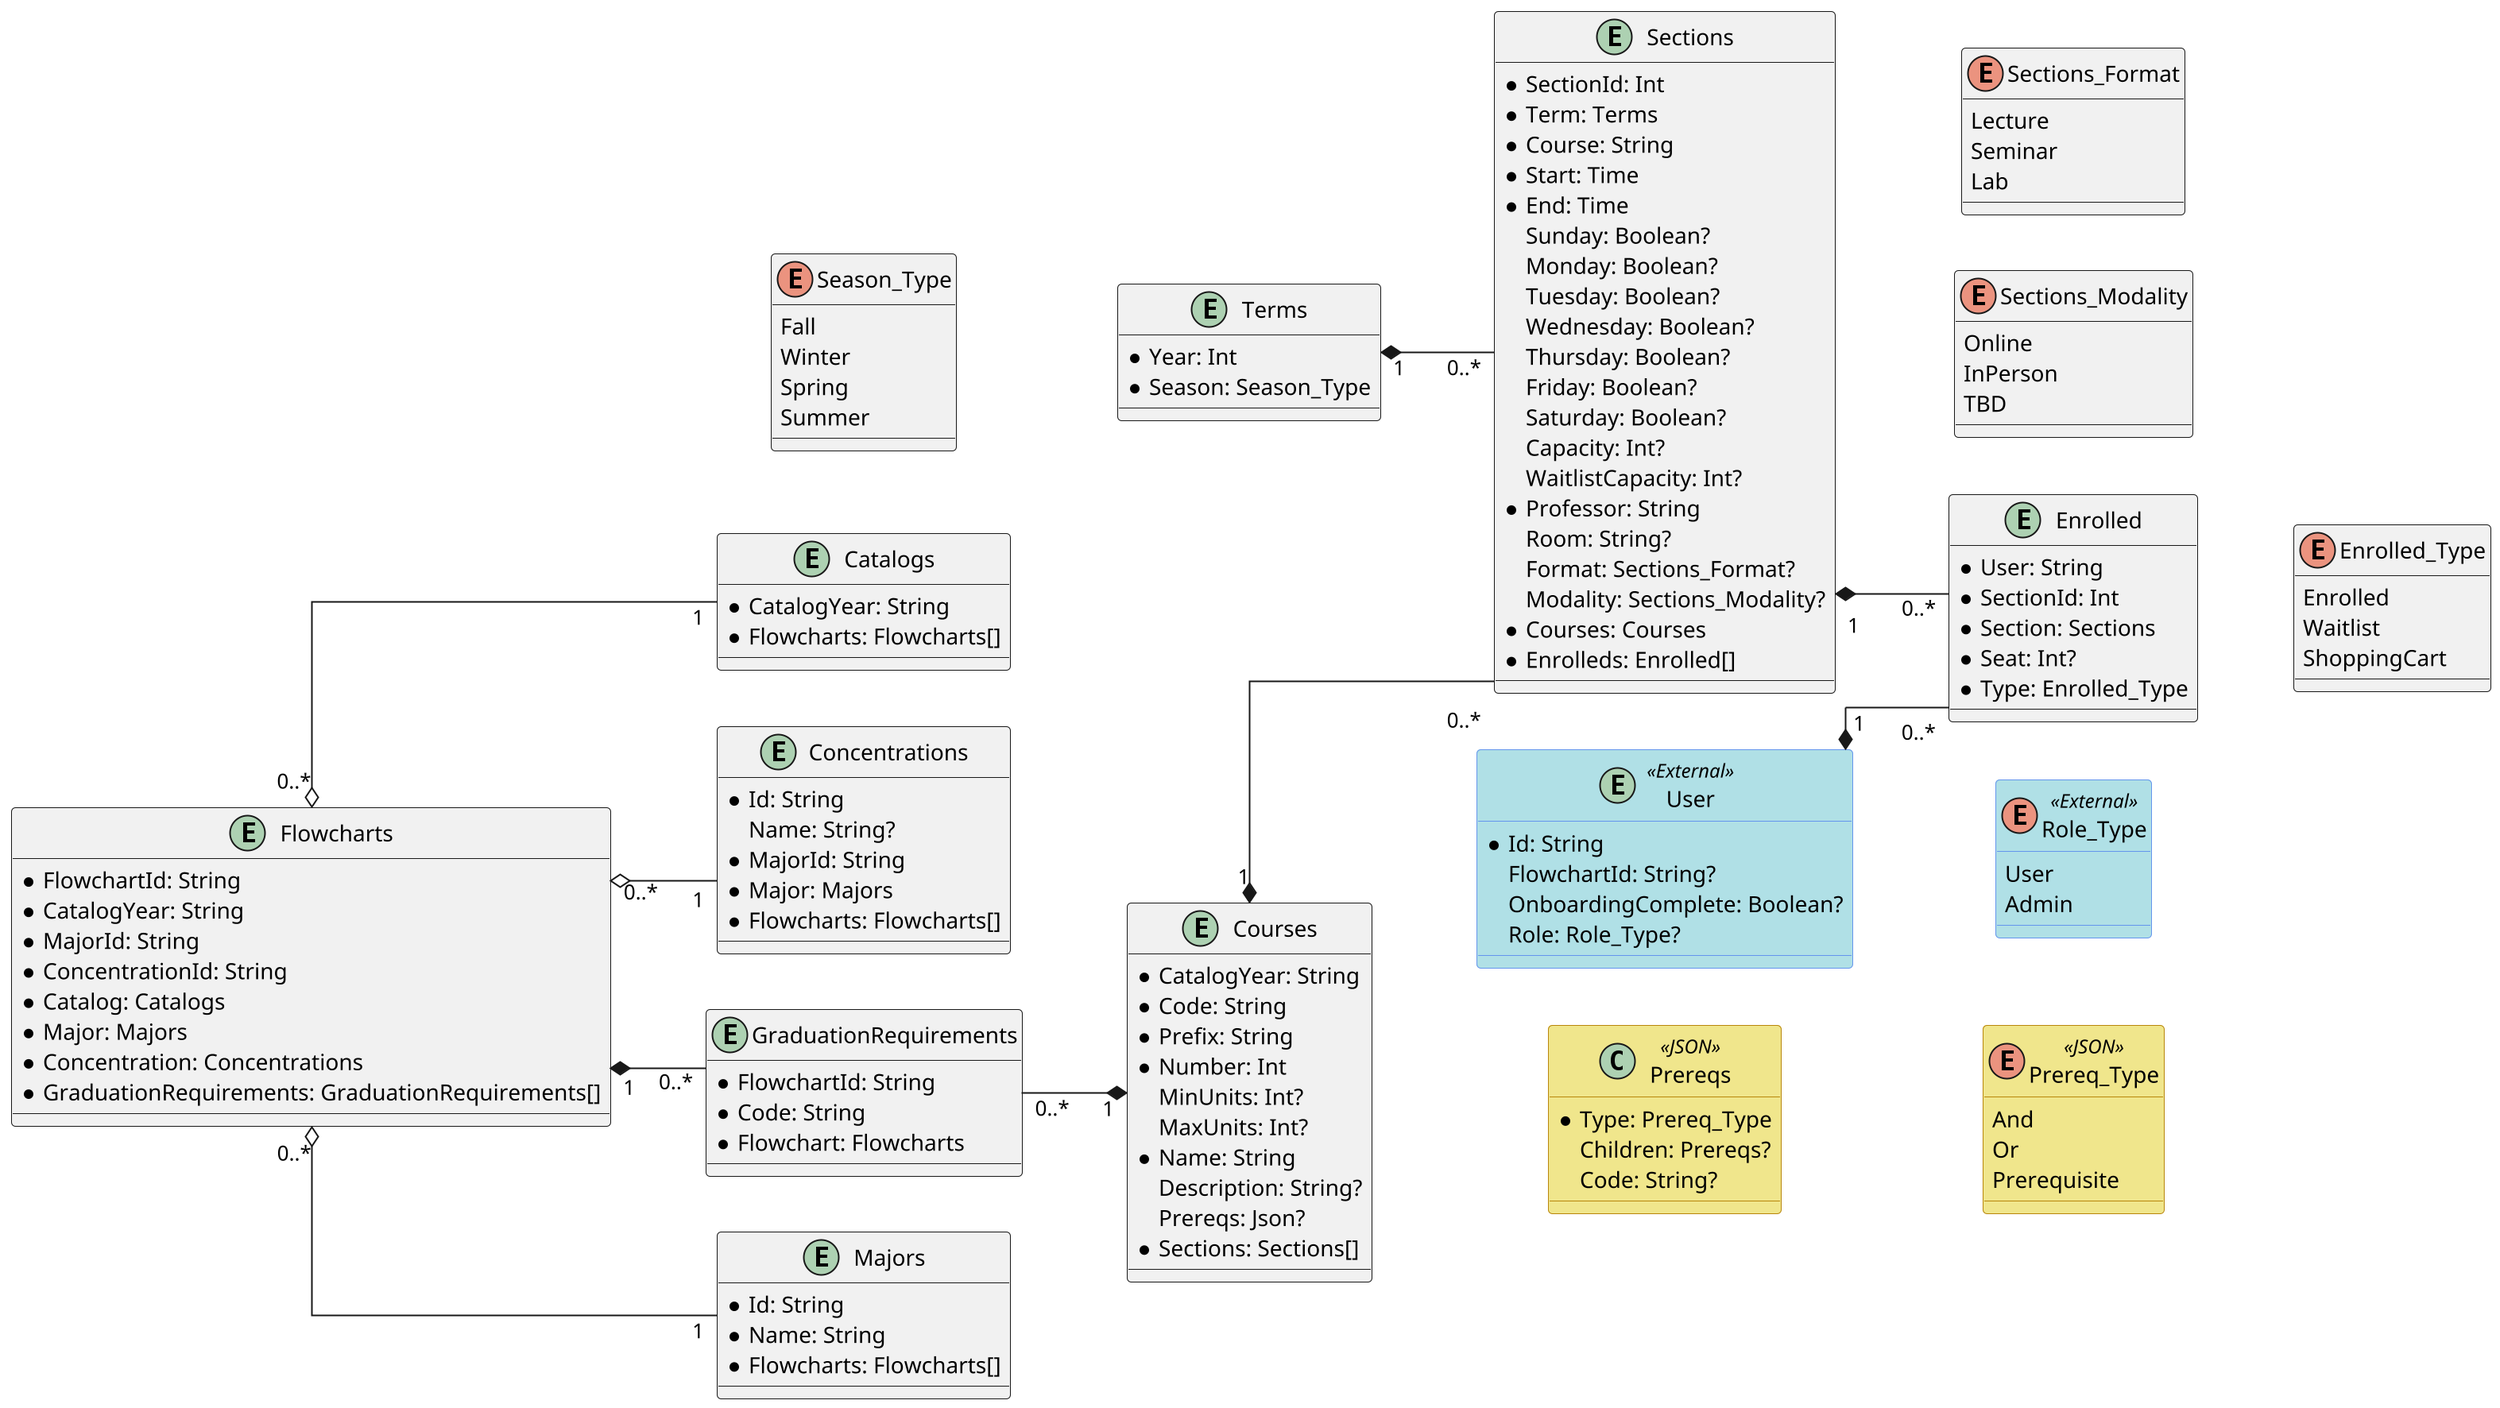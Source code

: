 @startuml uml
skinparam linetype ortho
skinparam Dpi 192

skinparam class {
  BackgroundColor<<External>> PowderBlue
  BorderColor<<External>> CornflowerBlue
  BackgroundColor<<JSON>> Khaki
  BorderColor<<JSON>> DarkGoldenRod
}

left to right direction

enum Sections_Format {
  Lecture
  Seminar
  Lab
}

enum Sections_Modality {
  Online
  InPerson
  TBD
}

enum Enrolled_Type {
  Enrolled
  Waitlist
  ShoppingCart
}

entity Courses {
  * CatalogYear: String
  * Code: String
  * Prefix: String
  * Number: Int
  MinUnits: Int?
  MaxUnits: Int?
  * Name: String
  Description: String?
  Prereqs: Json?
  * Sections: Sections[]
}

' Unifed here but not in schema yet
entity Enrolled {
  * User: String
  * SectionId: Int
  * Section: Sections
  * Seat: Int?
  * Type: Enrolled_Type
}

entity Terms {
  * Year: Int
  * Season: Season_Type
}

enum Season_Type {
  Fall
  Winter
  Spring
  Summer
}

entity Sections {
  * SectionId: Int
  * Term: Terms
  * Course: String
  * Start: Time
  * End: Time
  Sunday: Boolean?
  Monday: Boolean?
  Tuesday: Boolean?
  Wednesday: Boolean?
  Thursday: Boolean?
  Friday: Boolean?
  Saturday: Boolean?
  Capacity: Int?
  WaitlistCapacity: Int?
  * Professor: String
  Room: String?
  Format: Sections_Format?
  Modality: Sections_Modality?
  * Courses: Courses
  * Enrolleds: Enrolled[]
}

entity Flowcharts {
  * FlowchartId: String
  * CatalogYear: String
  * MajorId: String
  * ConcentrationId: String
  * Catalog: Catalogs
  * Major: Majors
  * Concentration: Concentrations
  * GraduationRequirements: GraduationRequirements[]
}

entity Catalogs {
  * CatalogYear: String
  * Flowcharts: Flowcharts[]
}

entity Concentrations {
  * Id: String
  Name: String?
  * MajorId: String
  * Major: Majors
  * Flowcharts: Flowcharts[]
}

entity GraduationRequirements {
  * FlowchartId: String
  * Code: String
  * Flowchart: Flowcharts
}

entity Majors {
  * Id: String
  * Name: String
  * Flowcharts: Flowcharts[]
}

entity User <<External>> {
  * Id: String
  FlowchartId: String?
  OnboardingComplete: Boolean?
  Role: Role_Type?
}

enum Role_Type <<External>> {
  User
  Admin
}

class Prereqs <<JSON>> {
  * Type: Prereq_Type
  Children: Prereqs?
  Code: String?
}

enum Prereq_Type <<JSON>> {
  And
  Or
  Prerequisite
}


Courses "1" *-- "0..*" Sections
Terms "1" *-- "0..*" Sections
Sections "1" *-- "0..*" Enrolled
Flowcharts "0..*" o-- "1" Catalogs
Flowcharts "0..*" o-- "1" Concentrations
Flowcharts "0..*" o-- "1" Majors
Flowcharts "1" *-- "0..*" GraduationRequirements
GraduationRequirements "0..*"  --* "1" Courses
User "1" *-- "0..*" Enrolled
Enrolled -[hidden]- Enrolled_Type
Sections -[hidden]- Sections_Format
Sections -[hidden]- Sections_Modality
User -[hidden]- Role_Type
Prereqs -[hidden]- Prereq_Type
Courses -[hidden]- Prereqs
Terms -up[hidden]- Season_Type

@enduml

